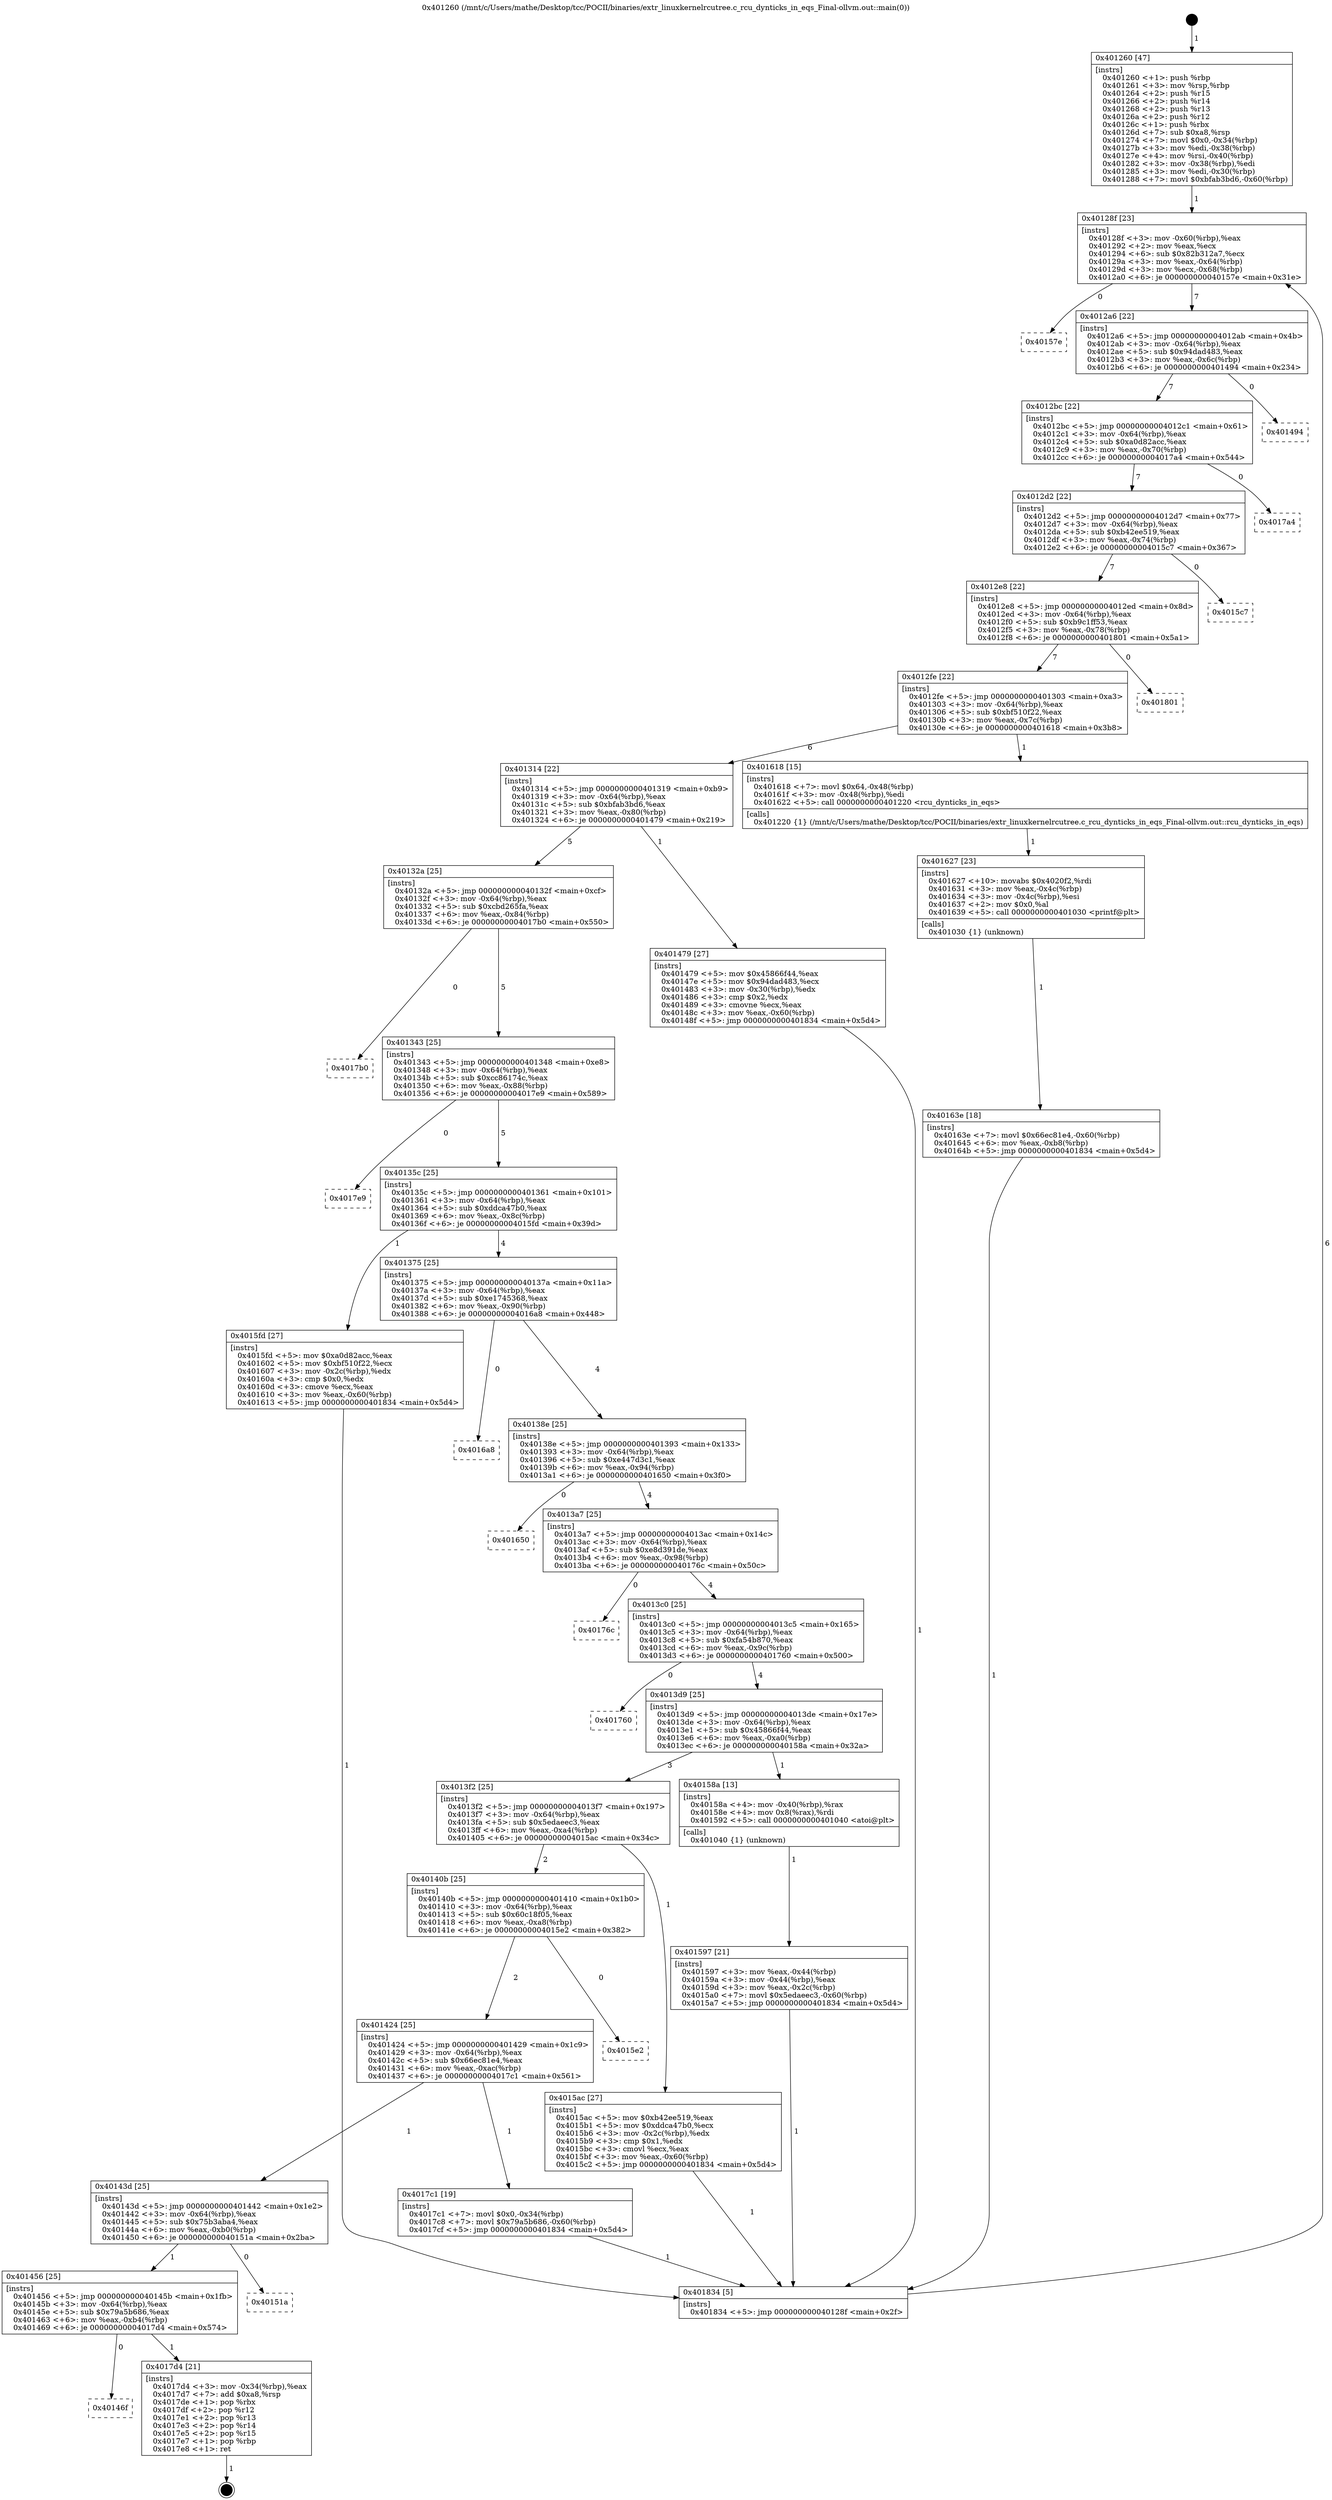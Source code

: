 digraph "0x401260" {
  label = "0x401260 (/mnt/c/Users/mathe/Desktop/tcc/POCII/binaries/extr_linuxkernelrcutree.c_rcu_dynticks_in_eqs_Final-ollvm.out::main(0))"
  labelloc = "t"
  node[shape=record]

  Entry [label="",width=0.3,height=0.3,shape=circle,fillcolor=black,style=filled]
  "0x40128f" [label="{
     0x40128f [23]\l
     | [instrs]\l
     &nbsp;&nbsp;0x40128f \<+3\>: mov -0x60(%rbp),%eax\l
     &nbsp;&nbsp;0x401292 \<+2\>: mov %eax,%ecx\l
     &nbsp;&nbsp;0x401294 \<+6\>: sub $0x82b312a7,%ecx\l
     &nbsp;&nbsp;0x40129a \<+3\>: mov %eax,-0x64(%rbp)\l
     &nbsp;&nbsp;0x40129d \<+3\>: mov %ecx,-0x68(%rbp)\l
     &nbsp;&nbsp;0x4012a0 \<+6\>: je 000000000040157e \<main+0x31e\>\l
  }"]
  "0x40157e" [label="{
     0x40157e\l
  }", style=dashed]
  "0x4012a6" [label="{
     0x4012a6 [22]\l
     | [instrs]\l
     &nbsp;&nbsp;0x4012a6 \<+5\>: jmp 00000000004012ab \<main+0x4b\>\l
     &nbsp;&nbsp;0x4012ab \<+3\>: mov -0x64(%rbp),%eax\l
     &nbsp;&nbsp;0x4012ae \<+5\>: sub $0x94dad483,%eax\l
     &nbsp;&nbsp;0x4012b3 \<+3\>: mov %eax,-0x6c(%rbp)\l
     &nbsp;&nbsp;0x4012b6 \<+6\>: je 0000000000401494 \<main+0x234\>\l
  }"]
  Exit [label="",width=0.3,height=0.3,shape=circle,fillcolor=black,style=filled,peripheries=2]
  "0x401494" [label="{
     0x401494\l
  }", style=dashed]
  "0x4012bc" [label="{
     0x4012bc [22]\l
     | [instrs]\l
     &nbsp;&nbsp;0x4012bc \<+5\>: jmp 00000000004012c1 \<main+0x61\>\l
     &nbsp;&nbsp;0x4012c1 \<+3\>: mov -0x64(%rbp),%eax\l
     &nbsp;&nbsp;0x4012c4 \<+5\>: sub $0xa0d82acc,%eax\l
     &nbsp;&nbsp;0x4012c9 \<+3\>: mov %eax,-0x70(%rbp)\l
     &nbsp;&nbsp;0x4012cc \<+6\>: je 00000000004017a4 \<main+0x544\>\l
  }"]
  "0x40146f" [label="{
     0x40146f\l
  }", style=dashed]
  "0x4017a4" [label="{
     0x4017a4\l
  }", style=dashed]
  "0x4012d2" [label="{
     0x4012d2 [22]\l
     | [instrs]\l
     &nbsp;&nbsp;0x4012d2 \<+5\>: jmp 00000000004012d7 \<main+0x77\>\l
     &nbsp;&nbsp;0x4012d7 \<+3\>: mov -0x64(%rbp),%eax\l
     &nbsp;&nbsp;0x4012da \<+5\>: sub $0xb42ee519,%eax\l
     &nbsp;&nbsp;0x4012df \<+3\>: mov %eax,-0x74(%rbp)\l
     &nbsp;&nbsp;0x4012e2 \<+6\>: je 00000000004015c7 \<main+0x367\>\l
  }"]
  "0x4017d4" [label="{
     0x4017d4 [21]\l
     | [instrs]\l
     &nbsp;&nbsp;0x4017d4 \<+3\>: mov -0x34(%rbp),%eax\l
     &nbsp;&nbsp;0x4017d7 \<+7\>: add $0xa8,%rsp\l
     &nbsp;&nbsp;0x4017de \<+1\>: pop %rbx\l
     &nbsp;&nbsp;0x4017df \<+2\>: pop %r12\l
     &nbsp;&nbsp;0x4017e1 \<+2\>: pop %r13\l
     &nbsp;&nbsp;0x4017e3 \<+2\>: pop %r14\l
     &nbsp;&nbsp;0x4017e5 \<+2\>: pop %r15\l
     &nbsp;&nbsp;0x4017e7 \<+1\>: pop %rbp\l
     &nbsp;&nbsp;0x4017e8 \<+1\>: ret\l
  }"]
  "0x4015c7" [label="{
     0x4015c7\l
  }", style=dashed]
  "0x4012e8" [label="{
     0x4012e8 [22]\l
     | [instrs]\l
     &nbsp;&nbsp;0x4012e8 \<+5\>: jmp 00000000004012ed \<main+0x8d\>\l
     &nbsp;&nbsp;0x4012ed \<+3\>: mov -0x64(%rbp),%eax\l
     &nbsp;&nbsp;0x4012f0 \<+5\>: sub $0xb9c1ff53,%eax\l
     &nbsp;&nbsp;0x4012f5 \<+3\>: mov %eax,-0x78(%rbp)\l
     &nbsp;&nbsp;0x4012f8 \<+6\>: je 0000000000401801 \<main+0x5a1\>\l
  }"]
  "0x401456" [label="{
     0x401456 [25]\l
     | [instrs]\l
     &nbsp;&nbsp;0x401456 \<+5\>: jmp 000000000040145b \<main+0x1fb\>\l
     &nbsp;&nbsp;0x40145b \<+3\>: mov -0x64(%rbp),%eax\l
     &nbsp;&nbsp;0x40145e \<+5\>: sub $0x79a5b686,%eax\l
     &nbsp;&nbsp;0x401463 \<+6\>: mov %eax,-0xb4(%rbp)\l
     &nbsp;&nbsp;0x401469 \<+6\>: je 00000000004017d4 \<main+0x574\>\l
  }"]
  "0x401801" [label="{
     0x401801\l
  }", style=dashed]
  "0x4012fe" [label="{
     0x4012fe [22]\l
     | [instrs]\l
     &nbsp;&nbsp;0x4012fe \<+5\>: jmp 0000000000401303 \<main+0xa3\>\l
     &nbsp;&nbsp;0x401303 \<+3\>: mov -0x64(%rbp),%eax\l
     &nbsp;&nbsp;0x401306 \<+5\>: sub $0xbf510f22,%eax\l
     &nbsp;&nbsp;0x40130b \<+3\>: mov %eax,-0x7c(%rbp)\l
     &nbsp;&nbsp;0x40130e \<+6\>: je 0000000000401618 \<main+0x3b8\>\l
  }"]
  "0x40151a" [label="{
     0x40151a\l
  }", style=dashed]
  "0x401618" [label="{
     0x401618 [15]\l
     | [instrs]\l
     &nbsp;&nbsp;0x401618 \<+7\>: movl $0x64,-0x48(%rbp)\l
     &nbsp;&nbsp;0x40161f \<+3\>: mov -0x48(%rbp),%edi\l
     &nbsp;&nbsp;0x401622 \<+5\>: call 0000000000401220 \<rcu_dynticks_in_eqs\>\l
     | [calls]\l
     &nbsp;&nbsp;0x401220 \{1\} (/mnt/c/Users/mathe/Desktop/tcc/POCII/binaries/extr_linuxkernelrcutree.c_rcu_dynticks_in_eqs_Final-ollvm.out::rcu_dynticks_in_eqs)\l
  }"]
  "0x401314" [label="{
     0x401314 [22]\l
     | [instrs]\l
     &nbsp;&nbsp;0x401314 \<+5\>: jmp 0000000000401319 \<main+0xb9\>\l
     &nbsp;&nbsp;0x401319 \<+3\>: mov -0x64(%rbp),%eax\l
     &nbsp;&nbsp;0x40131c \<+5\>: sub $0xbfab3bd6,%eax\l
     &nbsp;&nbsp;0x401321 \<+3\>: mov %eax,-0x80(%rbp)\l
     &nbsp;&nbsp;0x401324 \<+6\>: je 0000000000401479 \<main+0x219\>\l
  }"]
  "0x40143d" [label="{
     0x40143d [25]\l
     | [instrs]\l
     &nbsp;&nbsp;0x40143d \<+5\>: jmp 0000000000401442 \<main+0x1e2\>\l
     &nbsp;&nbsp;0x401442 \<+3\>: mov -0x64(%rbp),%eax\l
     &nbsp;&nbsp;0x401445 \<+5\>: sub $0x75b3aba4,%eax\l
     &nbsp;&nbsp;0x40144a \<+6\>: mov %eax,-0xb0(%rbp)\l
     &nbsp;&nbsp;0x401450 \<+6\>: je 000000000040151a \<main+0x2ba\>\l
  }"]
  "0x401479" [label="{
     0x401479 [27]\l
     | [instrs]\l
     &nbsp;&nbsp;0x401479 \<+5\>: mov $0x45866f44,%eax\l
     &nbsp;&nbsp;0x40147e \<+5\>: mov $0x94dad483,%ecx\l
     &nbsp;&nbsp;0x401483 \<+3\>: mov -0x30(%rbp),%edx\l
     &nbsp;&nbsp;0x401486 \<+3\>: cmp $0x2,%edx\l
     &nbsp;&nbsp;0x401489 \<+3\>: cmovne %ecx,%eax\l
     &nbsp;&nbsp;0x40148c \<+3\>: mov %eax,-0x60(%rbp)\l
     &nbsp;&nbsp;0x40148f \<+5\>: jmp 0000000000401834 \<main+0x5d4\>\l
  }"]
  "0x40132a" [label="{
     0x40132a [25]\l
     | [instrs]\l
     &nbsp;&nbsp;0x40132a \<+5\>: jmp 000000000040132f \<main+0xcf\>\l
     &nbsp;&nbsp;0x40132f \<+3\>: mov -0x64(%rbp),%eax\l
     &nbsp;&nbsp;0x401332 \<+5\>: sub $0xcbd265fa,%eax\l
     &nbsp;&nbsp;0x401337 \<+6\>: mov %eax,-0x84(%rbp)\l
     &nbsp;&nbsp;0x40133d \<+6\>: je 00000000004017b0 \<main+0x550\>\l
  }"]
  "0x401834" [label="{
     0x401834 [5]\l
     | [instrs]\l
     &nbsp;&nbsp;0x401834 \<+5\>: jmp 000000000040128f \<main+0x2f\>\l
  }"]
  "0x401260" [label="{
     0x401260 [47]\l
     | [instrs]\l
     &nbsp;&nbsp;0x401260 \<+1\>: push %rbp\l
     &nbsp;&nbsp;0x401261 \<+3\>: mov %rsp,%rbp\l
     &nbsp;&nbsp;0x401264 \<+2\>: push %r15\l
     &nbsp;&nbsp;0x401266 \<+2\>: push %r14\l
     &nbsp;&nbsp;0x401268 \<+2\>: push %r13\l
     &nbsp;&nbsp;0x40126a \<+2\>: push %r12\l
     &nbsp;&nbsp;0x40126c \<+1\>: push %rbx\l
     &nbsp;&nbsp;0x40126d \<+7\>: sub $0xa8,%rsp\l
     &nbsp;&nbsp;0x401274 \<+7\>: movl $0x0,-0x34(%rbp)\l
     &nbsp;&nbsp;0x40127b \<+3\>: mov %edi,-0x38(%rbp)\l
     &nbsp;&nbsp;0x40127e \<+4\>: mov %rsi,-0x40(%rbp)\l
     &nbsp;&nbsp;0x401282 \<+3\>: mov -0x38(%rbp),%edi\l
     &nbsp;&nbsp;0x401285 \<+3\>: mov %edi,-0x30(%rbp)\l
     &nbsp;&nbsp;0x401288 \<+7\>: movl $0xbfab3bd6,-0x60(%rbp)\l
  }"]
  "0x4017c1" [label="{
     0x4017c1 [19]\l
     | [instrs]\l
     &nbsp;&nbsp;0x4017c1 \<+7\>: movl $0x0,-0x34(%rbp)\l
     &nbsp;&nbsp;0x4017c8 \<+7\>: movl $0x79a5b686,-0x60(%rbp)\l
     &nbsp;&nbsp;0x4017cf \<+5\>: jmp 0000000000401834 \<main+0x5d4\>\l
  }"]
  "0x4017b0" [label="{
     0x4017b0\l
  }", style=dashed]
  "0x401343" [label="{
     0x401343 [25]\l
     | [instrs]\l
     &nbsp;&nbsp;0x401343 \<+5\>: jmp 0000000000401348 \<main+0xe8\>\l
     &nbsp;&nbsp;0x401348 \<+3\>: mov -0x64(%rbp),%eax\l
     &nbsp;&nbsp;0x40134b \<+5\>: sub $0xcc86174c,%eax\l
     &nbsp;&nbsp;0x401350 \<+6\>: mov %eax,-0x88(%rbp)\l
     &nbsp;&nbsp;0x401356 \<+6\>: je 00000000004017e9 \<main+0x589\>\l
  }"]
  "0x401424" [label="{
     0x401424 [25]\l
     | [instrs]\l
     &nbsp;&nbsp;0x401424 \<+5\>: jmp 0000000000401429 \<main+0x1c9\>\l
     &nbsp;&nbsp;0x401429 \<+3\>: mov -0x64(%rbp),%eax\l
     &nbsp;&nbsp;0x40142c \<+5\>: sub $0x66ec81e4,%eax\l
     &nbsp;&nbsp;0x401431 \<+6\>: mov %eax,-0xac(%rbp)\l
     &nbsp;&nbsp;0x401437 \<+6\>: je 00000000004017c1 \<main+0x561\>\l
  }"]
  "0x4017e9" [label="{
     0x4017e9\l
  }", style=dashed]
  "0x40135c" [label="{
     0x40135c [25]\l
     | [instrs]\l
     &nbsp;&nbsp;0x40135c \<+5\>: jmp 0000000000401361 \<main+0x101\>\l
     &nbsp;&nbsp;0x401361 \<+3\>: mov -0x64(%rbp),%eax\l
     &nbsp;&nbsp;0x401364 \<+5\>: sub $0xddca47b0,%eax\l
     &nbsp;&nbsp;0x401369 \<+6\>: mov %eax,-0x8c(%rbp)\l
     &nbsp;&nbsp;0x40136f \<+6\>: je 00000000004015fd \<main+0x39d\>\l
  }"]
  "0x4015e2" [label="{
     0x4015e2\l
  }", style=dashed]
  "0x4015fd" [label="{
     0x4015fd [27]\l
     | [instrs]\l
     &nbsp;&nbsp;0x4015fd \<+5\>: mov $0xa0d82acc,%eax\l
     &nbsp;&nbsp;0x401602 \<+5\>: mov $0xbf510f22,%ecx\l
     &nbsp;&nbsp;0x401607 \<+3\>: mov -0x2c(%rbp),%edx\l
     &nbsp;&nbsp;0x40160a \<+3\>: cmp $0x0,%edx\l
     &nbsp;&nbsp;0x40160d \<+3\>: cmove %ecx,%eax\l
     &nbsp;&nbsp;0x401610 \<+3\>: mov %eax,-0x60(%rbp)\l
     &nbsp;&nbsp;0x401613 \<+5\>: jmp 0000000000401834 \<main+0x5d4\>\l
  }"]
  "0x401375" [label="{
     0x401375 [25]\l
     | [instrs]\l
     &nbsp;&nbsp;0x401375 \<+5\>: jmp 000000000040137a \<main+0x11a\>\l
     &nbsp;&nbsp;0x40137a \<+3\>: mov -0x64(%rbp),%eax\l
     &nbsp;&nbsp;0x40137d \<+5\>: sub $0xe1745368,%eax\l
     &nbsp;&nbsp;0x401382 \<+6\>: mov %eax,-0x90(%rbp)\l
     &nbsp;&nbsp;0x401388 \<+6\>: je 00000000004016a8 \<main+0x448\>\l
  }"]
  "0x40163e" [label="{
     0x40163e [18]\l
     | [instrs]\l
     &nbsp;&nbsp;0x40163e \<+7\>: movl $0x66ec81e4,-0x60(%rbp)\l
     &nbsp;&nbsp;0x401645 \<+6\>: mov %eax,-0xb8(%rbp)\l
     &nbsp;&nbsp;0x40164b \<+5\>: jmp 0000000000401834 \<main+0x5d4\>\l
  }"]
  "0x4016a8" [label="{
     0x4016a8\l
  }", style=dashed]
  "0x40138e" [label="{
     0x40138e [25]\l
     | [instrs]\l
     &nbsp;&nbsp;0x40138e \<+5\>: jmp 0000000000401393 \<main+0x133\>\l
     &nbsp;&nbsp;0x401393 \<+3\>: mov -0x64(%rbp),%eax\l
     &nbsp;&nbsp;0x401396 \<+5\>: sub $0xe447d3c1,%eax\l
     &nbsp;&nbsp;0x40139b \<+6\>: mov %eax,-0x94(%rbp)\l
     &nbsp;&nbsp;0x4013a1 \<+6\>: je 0000000000401650 \<main+0x3f0\>\l
  }"]
  "0x401627" [label="{
     0x401627 [23]\l
     | [instrs]\l
     &nbsp;&nbsp;0x401627 \<+10\>: movabs $0x4020f2,%rdi\l
     &nbsp;&nbsp;0x401631 \<+3\>: mov %eax,-0x4c(%rbp)\l
     &nbsp;&nbsp;0x401634 \<+3\>: mov -0x4c(%rbp),%esi\l
     &nbsp;&nbsp;0x401637 \<+2\>: mov $0x0,%al\l
     &nbsp;&nbsp;0x401639 \<+5\>: call 0000000000401030 \<printf@plt\>\l
     | [calls]\l
     &nbsp;&nbsp;0x401030 \{1\} (unknown)\l
  }"]
  "0x401650" [label="{
     0x401650\l
  }", style=dashed]
  "0x4013a7" [label="{
     0x4013a7 [25]\l
     | [instrs]\l
     &nbsp;&nbsp;0x4013a7 \<+5\>: jmp 00000000004013ac \<main+0x14c\>\l
     &nbsp;&nbsp;0x4013ac \<+3\>: mov -0x64(%rbp),%eax\l
     &nbsp;&nbsp;0x4013af \<+5\>: sub $0xe8d391de,%eax\l
     &nbsp;&nbsp;0x4013b4 \<+6\>: mov %eax,-0x98(%rbp)\l
     &nbsp;&nbsp;0x4013ba \<+6\>: je 000000000040176c \<main+0x50c\>\l
  }"]
  "0x40140b" [label="{
     0x40140b [25]\l
     | [instrs]\l
     &nbsp;&nbsp;0x40140b \<+5\>: jmp 0000000000401410 \<main+0x1b0\>\l
     &nbsp;&nbsp;0x401410 \<+3\>: mov -0x64(%rbp),%eax\l
     &nbsp;&nbsp;0x401413 \<+5\>: sub $0x60c18f05,%eax\l
     &nbsp;&nbsp;0x401418 \<+6\>: mov %eax,-0xa8(%rbp)\l
     &nbsp;&nbsp;0x40141e \<+6\>: je 00000000004015e2 \<main+0x382\>\l
  }"]
  "0x40176c" [label="{
     0x40176c\l
  }", style=dashed]
  "0x4013c0" [label="{
     0x4013c0 [25]\l
     | [instrs]\l
     &nbsp;&nbsp;0x4013c0 \<+5\>: jmp 00000000004013c5 \<main+0x165\>\l
     &nbsp;&nbsp;0x4013c5 \<+3\>: mov -0x64(%rbp),%eax\l
     &nbsp;&nbsp;0x4013c8 \<+5\>: sub $0xfa54b870,%eax\l
     &nbsp;&nbsp;0x4013cd \<+6\>: mov %eax,-0x9c(%rbp)\l
     &nbsp;&nbsp;0x4013d3 \<+6\>: je 0000000000401760 \<main+0x500\>\l
  }"]
  "0x4015ac" [label="{
     0x4015ac [27]\l
     | [instrs]\l
     &nbsp;&nbsp;0x4015ac \<+5\>: mov $0xb42ee519,%eax\l
     &nbsp;&nbsp;0x4015b1 \<+5\>: mov $0xddca47b0,%ecx\l
     &nbsp;&nbsp;0x4015b6 \<+3\>: mov -0x2c(%rbp),%edx\l
     &nbsp;&nbsp;0x4015b9 \<+3\>: cmp $0x1,%edx\l
     &nbsp;&nbsp;0x4015bc \<+3\>: cmovl %ecx,%eax\l
     &nbsp;&nbsp;0x4015bf \<+3\>: mov %eax,-0x60(%rbp)\l
     &nbsp;&nbsp;0x4015c2 \<+5\>: jmp 0000000000401834 \<main+0x5d4\>\l
  }"]
  "0x401760" [label="{
     0x401760\l
  }", style=dashed]
  "0x4013d9" [label="{
     0x4013d9 [25]\l
     | [instrs]\l
     &nbsp;&nbsp;0x4013d9 \<+5\>: jmp 00000000004013de \<main+0x17e\>\l
     &nbsp;&nbsp;0x4013de \<+3\>: mov -0x64(%rbp),%eax\l
     &nbsp;&nbsp;0x4013e1 \<+5\>: sub $0x45866f44,%eax\l
     &nbsp;&nbsp;0x4013e6 \<+6\>: mov %eax,-0xa0(%rbp)\l
     &nbsp;&nbsp;0x4013ec \<+6\>: je 000000000040158a \<main+0x32a\>\l
  }"]
  "0x401597" [label="{
     0x401597 [21]\l
     | [instrs]\l
     &nbsp;&nbsp;0x401597 \<+3\>: mov %eax,-0x44(%rbp)\l
     &nbsp;&nbsp;0x40159a \<+3\>: mov -0x44(%rbp),%eax\l
     &nbsp;&nbsp;0x40159d \<+3\>: mov %eax,-0x2c(%rbp)\l
     &nbsp;&nbsp;0x4015a0 \<+7\>: movl $0x5edaeec3,-0x60(%rbp)\l
     &nbsp;&nbsp;0x4015a7 \<+5\>: jmp 0000000000401834 \<main+0x5d4\>\l
  }"]
  "0x40158a" [label="{
     0x40158a [13]\l
     | [instrs]\l
     &nbsp;&nbsp;0x40158a \<+4\>: mov -0x40(%rbp),%rax\l
     &nbsp;&nbsp;0x40158e \<+4\>: mov 0x8(%rax),%rdi\l
     &nbsp;&nbsp;0x401592 \<+5\>: call 0000000000401040 \<atoi@plt\>\l
     | [calls]\l
     &nbsp;&nbsp;0x401040 \{1\} (unknown)\l
  }"]
  "0x4013f2" [label="{
     0x4013f2 [25]\l
     | [instrs]\l
     &nbsp;&nbsp;0x4013f2 \<+5\>: jmp 00000000004013f7 \<main+0x197\>\l
     &nbsp;&nbsp;0x4013f7 \<+3\>: mov -0x64(%rbp),%eax\l
     &nbsp;&nbsp;0x4013fa \<+5\>: sub $0x5edaeec3,%eax\l
     &nbsp;&nbsp;0x4013ff \<+6\>: mov %eax,-0xa4(%rbp)\l
     &nbsp;&nbsp;0x401405 \<+6\>: je 00000000004015ac \<main+0x34c\>\l
  }"]
  Entry -> "0x401260" [label=" 1"]
  "0x40128f" -> "0x40157e" [label=" 0"]
  "0x40128f" -> "0x4012a6" [label=" 7"]
  "0x4017d4" -> Exit [label=" 1"]
  "0x4012a6" -> "0x401494" [label=" 0"]
  "0x4012a6" -> "0x4012bc" [label=" 7"]
  "0x401456" -> "0x40146f" [label=" 0"]
  "0x4012bc" -> "0x4017a4" [label=" 0"]
  "0x4012bc" -> "0x4012d2" [label=" 7"]
  "0x401456" -> "0x4017d4" [label=" 1"]
  "0x4012d2" -> "0x4015c7" [label=" 0"]
  "0x4012d2" -> "0x4012e8" [label=" 7"]
  "0x40143d" -> "0x401456" [label=" 1"]
  "0x4012e8" -> "0x401801" [label=" 0"]
  "0x4012e8" -> "0x4012fe" [label=" 7"]
  "0x40143d" -> "0x40151a" [label=" 0"]
  "0x4012fe" -> "0x401618" [label=" 1"]
  "0x4012fe" -> "0x401314" [label=" 6"]
  "0x4017c1" -> "0x401834" [label=" 1"]
  "0x401314" -> "0x401479" [label=" 1"]
  "0x401314" -> "0x40132a" [label=" 5"]
  "0x401479" -> "0x401834" [label=" 1"]
  "0x401260" -> "0x40128f" [label=" 1"]
  "0x401834" -> "0x40128f" [label=" 6"]
  "0x401424" -> "0x40143d" [label=" 1"]
  "0x40132a" -> "0x4017b0" [label=" 0"]
  "0x40132a" -> "0x401343" [label=" 5"]
  "0x401424" -> "0x4017c1" [label=" 1"]
  "0x401343" -> "0x4017e9" [label=" 0"]
  "0x401343" -> "0x40135c" [label=" 5"]
  "0x40140b" -> "0x401424" [label=" 2"]
  "0x40135c" -> "0x4015fd" [label=" 1"]
  "0x40135c" -> "0x401375" [label=" 4"]
  "0x40140b" -> "0x4015e2" [label=" 0"]
  "0x401375" -> "0x4016a8" [label=" 0"]
  "0x401375" -> "0x40138e" [label=" 4"]
  "0x40163e" -> "0x401834" [label=" 1"]
  "0x40138e" -> "0x401650" [label=" 0"]
  "0x40138e" -> "0x4013a7" [label=" 4"]
  "0x401627" -> "0x40163e" [label=" 1"]
  "0x4013a7" -> "0x40176c" [label=" 0"]
  "0x4013a7" -> "0x4013c0" [label=" 4"]
  "0x401618" -> "0x401627" [label=" 1"]
  "0x4013c0" -> "0x401760" [label=" 0"]
  "0x4013c0" -> "0x4013d9" [label=" 4"]
  "0x4015fd" -> "0x401834" [label=" 1"]
  "0x4013d9" -> "0x40158a" [label=" 1"]
  "0x4013d9" -> "0x4013f2" [label=" 3"]
  "0x40158a" -> "0x401597" [label=" 1"]
  "0x401597" -> "0x401834" [label=" 1"]
  "0x4015ac" -> "0x401834" [label=" 1"]
  "0x4013f2" -> "0x4015ac" [label=" 1"]
  "0x4013f2" -> "0x40140b" [label=" 2"]
}
